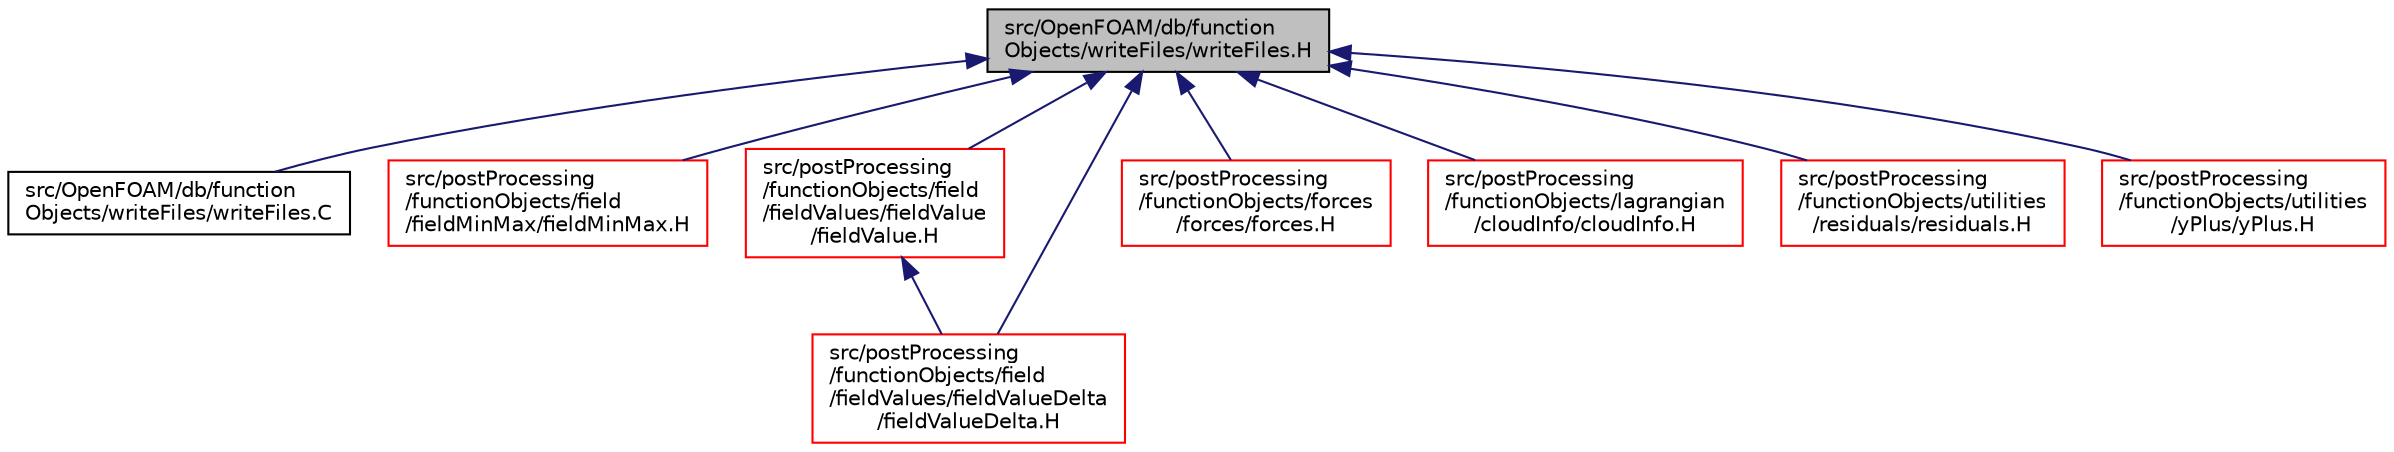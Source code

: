 digraph "src/OpenFOAM/db/functionObjects/writeFiles/writeFiles.H"
{
  bgcolor="transparent";
  edge [fontname="Helvetica",fontsize="10",labelfontname="Helvetica",labelfontsize="10"];
  node [fontname="Helvetica",fontsize="10",shape=record];
  Node1 [label="src/OpenFOAM/db/function\lObjects/writeFiles/writeFiles.H",height=0.2,width=0.4,color="black", fillcolor="grey75", style="filled", fontcolor="black"];
  Node1 -> Node2 [dir="back",color="midnightblue",fontsize="10",style="solid",fontname="Helvetica"];
  Node2 [label="src/OpenFOAM/db/function\lObjects/writeFiles/writeFiles.C",height=0.2,width=0.4,color="black",URL="$a07928.html"];
  Node1 -> Node3 [dir="back",color="midnightblue",fontsize="10",style="solid",fontname="Helvetica"];
  Node3 [label="src/postProcessing\l/functionObjects/field\l/fieldMinMax/fieldMinMax.H",height=0.2,width=0.4,color="red",URL="$a09405.html"];
  Node1 -> Node4 [dir="back",color="midnightblue",fontsize="10",style="solid",fontname="Helvetica"];
  Node4 [label="src/postProcessing\l/functionObjects/field\l/fieldValues/fieldValue\l/fieldValue.H",height=0.2,width=0.4,color="red",URL="$a09416.html"];
  Node4 -> Node5 [dir="back",color="midnightblue",fontsize="10",style="solid",fontname="Helvetica"];
  Node5 [label="src/postProcessing\l/functionObjects/field\l/fieldValues/fieldValueDelta\l/fieldValueDelta.H",height=0.2,width=0.4,color="red",URL="$a09421.html"];
  Node1 -> Node5 [dir="back",color="midnightblue",fontsize="10",style="solid",fontname="Helvetica"];
  Node1 -> Node6 [dir="back",color="midnightblue",fontsize="10",style="solid",fontname="Helvetica"];
  Node6 [label="src/postProcessing\l/functionObjects/forces\l/forces/forces.H",height=0.2,width=0.4,color="red",URL="$a09471.html"];
  Node1 -> Node7 [dir="back",color="midnightblue",fontsize="10",style="solid",fontname="Helvetica"];
  Node7 [label="src/postProcessing\l/functionObjects/lagrangian\l/cloudInfo/cloudInfo.H",height=0.2,width=0.4,color="red",URL="$a09479.html"];
  Node1 -> Node8 [dir="back",color="midnightblue",fontsize="10",style="solid",fontname="Helvetica"];
  Node8 [label="src/postProcessing\l/functionObjects/utilities\l/residuals/residuals.H",height=0.2,width=0.4,color="red",URL="$a09509.html"];
  Node1 -> Node9 [dir="back",color="midnightblue",fontsize="10",style="solid",fontname="Helvetica"];
  Node9 [label="src/postProcessing\l/functionObjects/utilities\l/yPlus/yPlus.H",height=0.2,width=0.4,color="red",URL="$a09531.html"];
}
